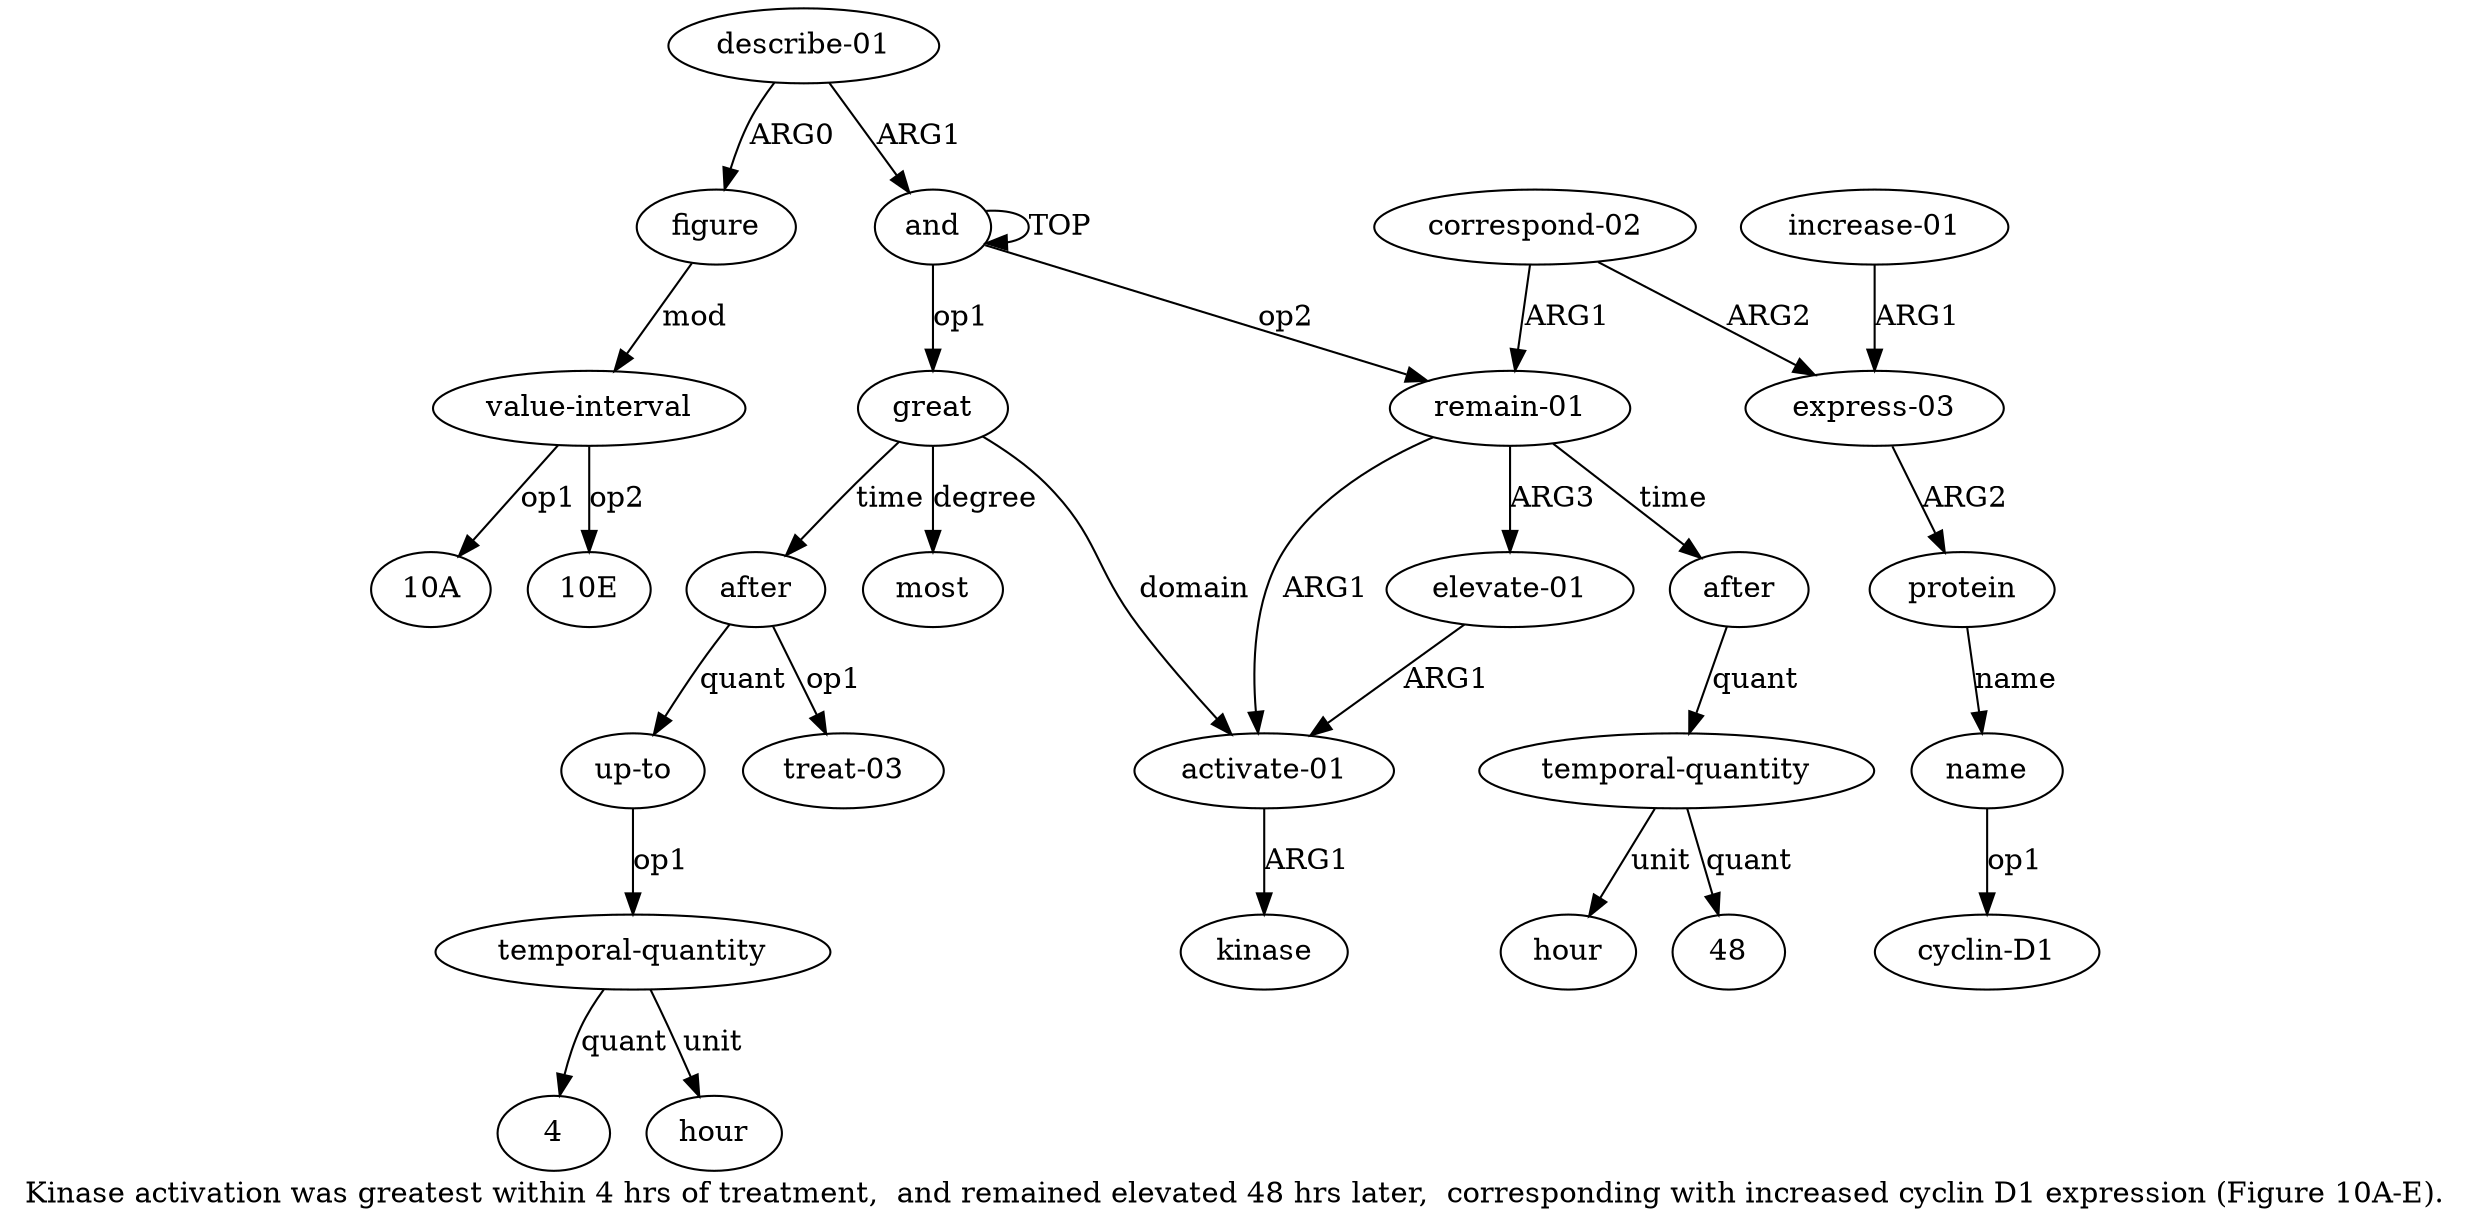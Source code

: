 digraph  {
	graph [label="Kinase activation was greatest within 4 hrs of treatment,  and remained elevated 48 hrs later,  corresponding with increased cyclin \
D1 expression (Figure 10A-E)."];
	node [label="\N"];
	a20	 [color=black,
		gold_ind=20,
		gold_label="describe-01",
		label="describe-01",
		test_ind=20,
		test_label="describe-01"];
	a21	 [color=black,
		gold_ind=21,
		gold_label=figure,
		label=figure,
		test_ind=21,
		test_label=figure];
	a20 -> a21 [key=0,
	color=black,
	gold_label=ARG0,
	label=ARG0,
	test_label=ARG0];
a0 [color=black,
	gold_ind=0,
	gold_label=and,
	label=and,
	test_ind=0,
	test_label=and];
a20 -> a0 [key=0,
color=black,
gold_label=ARG1,
label=ARG1,
test_label=ARG1];
a22 [color=black,
gold_ind=22,
gold_label="value-interval",
label="value-interval",
test_ind=22,
test_label="value-interval"];
a21 -> a22 [key=0,
color=black,
gold_label=mod,
label=mod,
test_label=mod];
"a22 10E" [color=black,
gold_ind=-1,
gold_label="10E",
label="10E",
test_ind=-1,
test_label="10E"];
a22 -> "a22 10E" [key=0,
color=black,
gold_label=op2,
label=op2,
test_label=op2];
"a22 10A" [color=black,
gold_ind=-1,
gold_label="10A",
label="10A",
test_ind=-1,
test_label="10A"];
a22 -> "a22 10A" [key=0,
color=black,
gold_label=op1,
label=op1,
test_label=op1];
"a13 48" [color=black,
gold_ind=-1,
gold_label=48,
label=48,
test_ind=-1,
test_label=48];
"a8 4" [color=black,
gold_ind=-1,
gold_label=4,
label=4,
test_ind=-1,
test_label=4];
"a18 cyclin-D1" [color=black,
gold_ind=-1,
gold_label="cyclin-D1",
label="cyclin-D1",
test_ind=-1,
test_label="cyclin-D1"];
a15 [color=black,
gold_ind=15,
gold_label="correspond-02",
label="correspond-02",
test_ind=15,
test_label="correspond-02"];
a16 [color=black,
gold_ind=16,
gold_label="express-03",
label="express-03",
test_ind=16,
test_label="express-03"];
a15 -> a16 [key=0,
color=black,
gold_label=ARG2,
label=ARG2,
test_label=ARG2];
a10 [color=black,
gold_ind=10,
gold_label="remain-01",
label="remain-01",
test_ind=10,
test_label="remain-01"];
a15 -> a10 [key=0,
color=black,
gold_label=ARG1,
label=ARG1,
test_label=ARG1];
a14 [color=black,
gold_ind=14,
gold_label=hour,
label=hour,
test_ind=14,
test_label=hour];
a17 [color=black,
gold_ind=17,
gold_label=protein,
label=protein,
test_ind=17,
test_label=protein];
a18 [color=black,
gold_ind=18,
gold_label=name,
label=name,
test_ind=18,
test_label=name];
a17 -> a18 [key=0,
color=black,
gold_label=name,
label=name,
test_label=name];
a16 -> a17 [key=0,
color=black,
gold_label=ARG2,
label=ARG2,
test_label=ARG2];
a11 [color=black,
gold_ind=11,
gold_label="elevate-01",
label="elevate-01",
test_ind=11,
test_label="elevate-01"];
a2 [color=black,
gold_ind=2,
gold_label="activate-01",
label="activate-01",
test_ind=2,
test_label="activate-01"];
a11 -> a2 [key=0,
color=black,
gold_label=ARG1,
label=ARG1,
test_label=ARG1];
a10 -> a11 [key=0,
color=black,
gold_label=ARG3,
label=ARG3,
test_label=ARG3];
a12 [color=black,
gold_ind=12,
gold_label=after,
label=after,
test_ind=12,
test_label=after];
a10 -> a12 [key=0,
color=black,
gold_label=time,
label=time,
test_label=time];
a10 -> a2 [key=0,
color=black,
gold_label=ARG1,
label=ARG1,
test_label=ARG1];
a13 [color=black,
gold_ind=13,
gold_label="temporal-quantity",
label="temporal-quantity",
test_ind=13,
test_label="temporal-quantity"];
a13 -> "a13 48" [key=0,
color=black,
gold_label=quant,
label=quant,
test_label=quant];
a13 -> a14 [key=0,
color=black,
gold_label=unit,
label=unit,
test_label=unit];
a12 -> a13 [key=0,
color=black,
gold_label=quant,
label=quant,
test_label=quant];
a19 [color=black,
gold_ind=19,
gold_label="increase-01",
label="increase-01",
test_ind=19,
test_label="increase-01"];
a19 -> a16 [key=0,
color=black,
gold_label=ARG1,
label=ARG1,
test_label=ARG1];
a18 -> "a18 cyclin-D1" [key=0,
color=black,
gold_label=op1,
label=op1,
test_label=op1];
a1 [color=black,
gold_ind=1,
gold_label=great,
label=great,
test_ind=1,
test_label=great];
a1 -> a2 [key=0,
color=black,
gold_label=domain,
label=domain,
test_label=domain];
a5 [color=black,
gold_ind=5,
gold_label=after,
label=after,
test_ind=5,
test_label=after];
a1 -> a5 [key=0,
color=black,
gold_label=time,
label=time,
test_label=time];
a4 [color=black,
gold_ind=4,
gold_label=most,
label=most,
test_ind=4,
test_label=most];
a1 -> a4 [key=0,
color=black,
gold_label=degree,
label=degree,
test_label=degree];
a0 -> a10 [key=0,
color=black,
gold_label=op2,
label=op2,
test_label=op2];
a0 -> a1 [key=0,
color=black,
gold_label=op1,
label=op1,
test_label=op1];
a0 -> a0 [key=0,
color=black,
gold_label=TOP,
label=TOP,
test_label=TOP];
a3 [color=black,
gold_ind=3,
gold_label=kinase,
label=kinase,
test_ind=3,
test_label=kinase];
a2 -> a3 [key=0,
color=black,
gold_label=ARG1,
label=ARG1,
test_label=ARG1];
a7 [color=black,
gold_ind=7,
gold_label="up-to",
label="up-to",
test_ind=7,
test_label="up-to"];
a5 -> a7 [key=0,
color=black,
gold_label=quant,
label=quant,
test_label=quant];
a6 [color=black,
gold_ind=6,
gold_label="treat-03",
label="treat-03",
test_ind=6,
test_label="treat-03"];
a5 -> a6 [key=0,
color=black,
gold_label=op1,
label=op1,
test_label=op1];
a8 [color=black,
gold_ind=8,
gold_label="temporal-quantity",
label="temporal-quantity",
test_ind=8,
test_label="temporal-quantity"];
a7 -> a8 [key=0,
color=black,
gold_label=op1,
label=op1,
test_label=op1];
a9 [color=black,
gold_ind=9,
gold_label=hour,
label=hour,
test_ind=9,
test_label=hour];
a8 -> "a8 4" [key=0,
color=black,
gold_label=quant,
label=quant,
test_label=quant];
a8 -> a9 [key=0,
color=black,
gold_label=unit,
label=unit,
test_label=unit];
}
